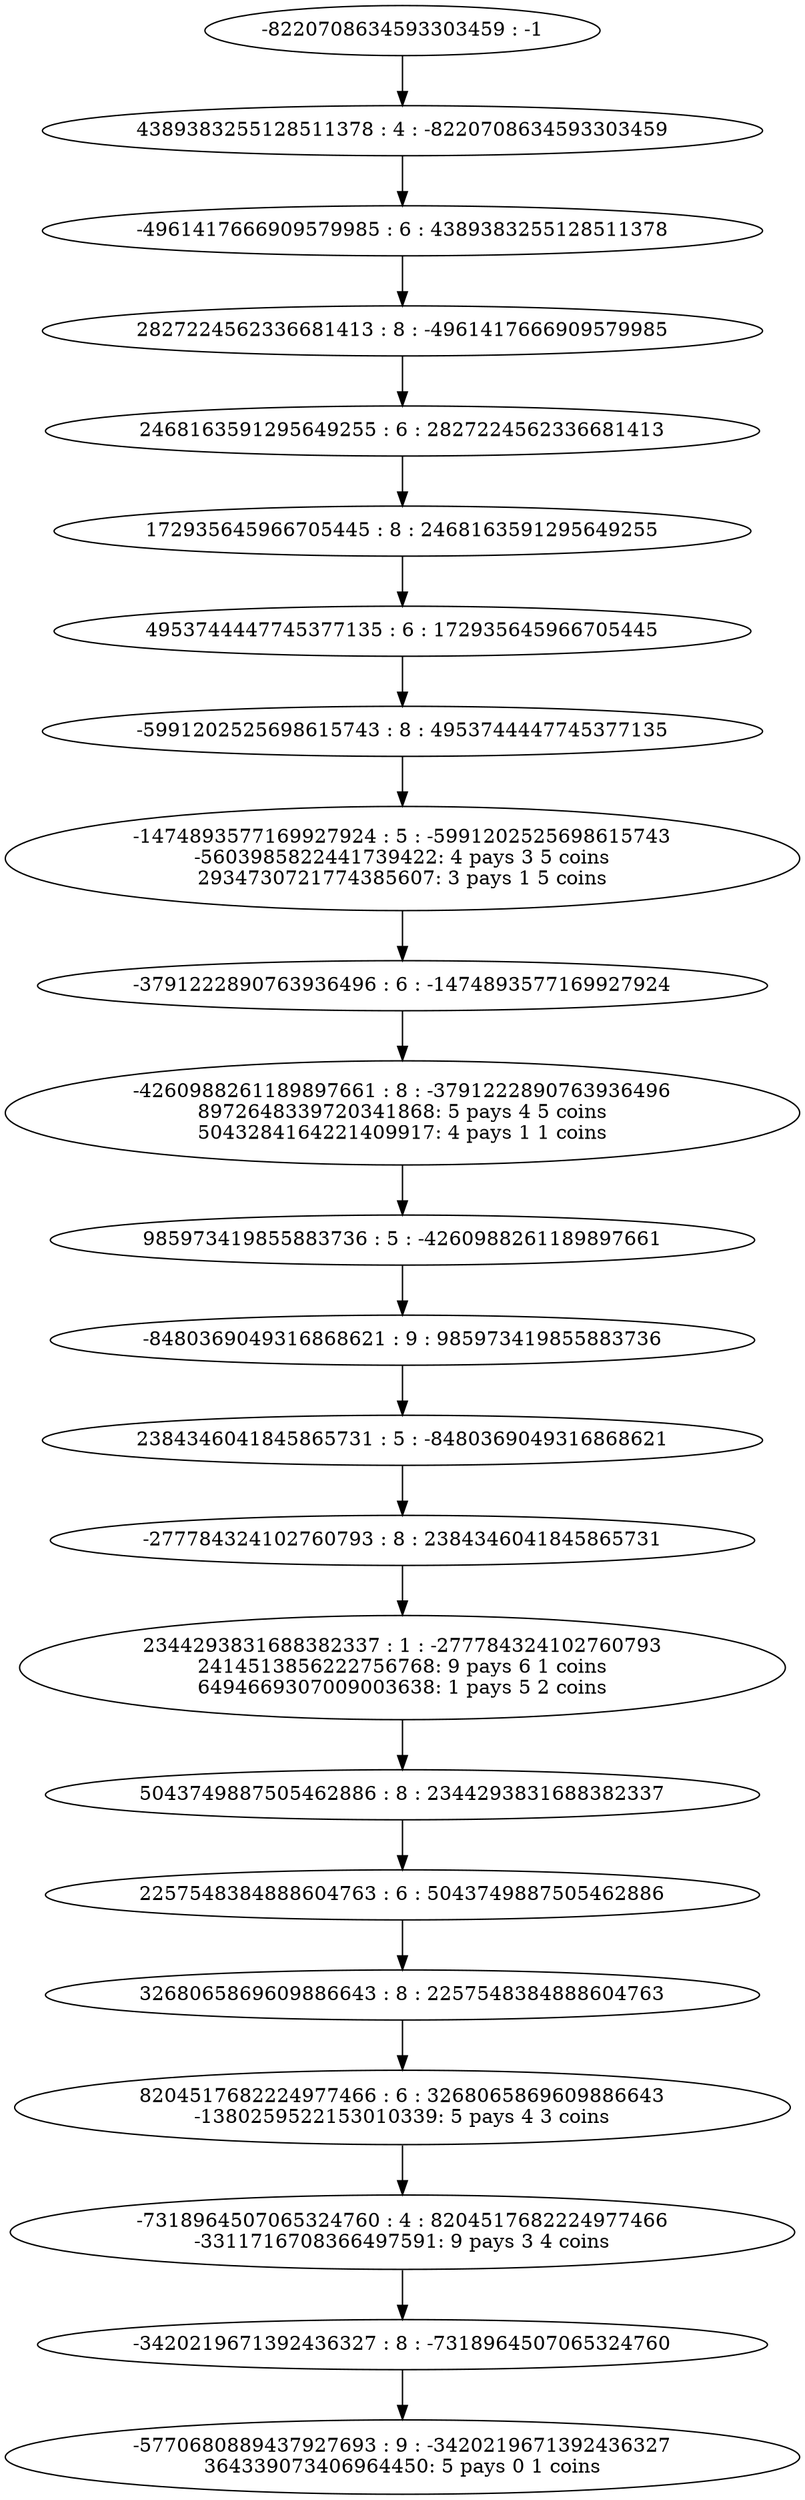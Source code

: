 digraph "plots_10_0.9_0.1_1000000.0_6000.0_2880000.0/tree_4.dot" {
	0 [label="-8220708634593303459 : -1"]
	1 [label="4389383255128511378 : 4 : -8220708634593303459
"]
	2 [label="-4961417666909579985 : 6 : 4389383255128511378
"]
	3 [label="2827224562336681413 : 8 : -4961417666909579985
"]
	4 [label="2468163591295649255 : 6 : 2827224562336681413
"]
	5 [label="172935645966705445 : 8 : 2468163591295649255
"]
	6 [label="4953744447745377135 : 6 : 172935645966705445
"]
	7 [label="-5991202525698615743 : 8 : 4953744447745377135
"]
	8 [label="-1474893577169927924 : 5 : -5991202525698615743
-5603985822441739422: 4 pays 3 5 coins
2934730721774385607: 3 pays 1 5 coins
"]
	9 [label="-3791222890763936496 : 6 : -1474893577169927924
"]
	10 [label="-4260988261189897661 : 8 : -3791222890763936496
8972648339720341868: 5 pays 4 5 coins
5043284164221409917: 4 pays 1 1 coins
"]
	11 [label="985973419855883736 : 5 : -4260988261189897661
"]
	12 [label="-8480369049316868621 : 9 : 985973419855883736
"]
	13 [label="2384346041845865731 : 5 : -8480369049316868621
"]
	14 [label="-277784324102760793 : 8 : 2384346041845865731
"]
	15 [label="2344293831688382337 : 1 : -277784324102760793
2414513856222756768: 9 pays 6 1 coins
6494669307009003638: 1 pays 5 2 coins
"]
	16 [label="5043749887505462886 : 8 : 2344293831688382337
"]
	17 [label="2257548384888604763 : 6 : 5043749887505462886
"]
	18 [label="3268065869609886643 : 8 : 2257548384888604763
"]
	19 [label="8204517682224977466 : 6 : 3268065869609886643
-1380259522153010339: 5 pays 4 3 coins
"]
	20 [label="-7318964507065324760 : 4 : 8204517682224977466
-3311716708366497591: 9 pays 3 4 coins
"]
	21 [label="-3420219671392436327 : 8 : -7318964507065324760
"]
	22 [label="-5770680889437927693 : 9 : -3420219671392436327
364339073406964450: 5 pays 0 1 coins
"]
	0 -> 1
	1 -> 2
	2 -> 3
	3 -> 4
	4 -> 5
	5 -> 6
	6 -> 7
	7 -> 8
	8 -> 9
	9 -> 10
	10 -> 11
	11 -> 12
	12 -> 13
	13 -> 14
	14 -> 15
	15 -> 16
	16 -> 17
	17 -> 18
	18 -> 19
	19 -> 20
	20 -> 21
	21 -> 22
}
